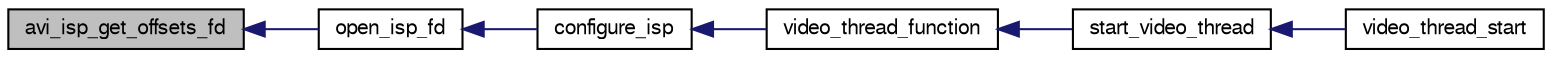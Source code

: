 digraph "avi_isp_get_offsets_fd"
{
  edge [fontname="FreeSans",fontsize="10",labelfontname="FreeSans",labelfontsize="10"];
  node [fontname="FreeSans",fontsize="10",shape=record];
  rankdir="LR";
  Node1 [label="avi_isp_get_offsets_fd",height=0.2,width=0.4,color="black", fillcolor="grey75", style="filled", fontcolor="black"];
  Node1 -> Node2 [dir="back",color="midnightblue",fontsize="10",style="solid",fontname="FreeSans"];
  Node2 [label="open_isp_fd",height=0.2,width=0.4,color="black", fillcolor="white", style="filled",URL="$libisp_8c.html#a18baccdcb0a85933c9d8aad524c46673",tooltip="This is taken from libisp. "];
  Node2 -> Node3 [dir="back",color="midnightblue",fontsize="10",style="solid",fontname="FreeSans"];
  Node3 [label="configure_isp",height=0.2,width=0.4,color="black", fillcolor="white", style="filled",URL="$libisp_8h.html#a1b23f6d5fe4f4e5c8e38944439156f19"];
  Node3 -> Node4 [dir="back",color="midnightblue",fontsize="10",style="solid",fontname="FreeSans"];
  Node4 [label="video_thread_function",height=0.2,width=0.4,color="black", fillcolor="white", style="filled",URL="$video__thread_8c.html#a99fd8c1413b858abf320b9adb453ed75",tooltip="Handles all the video streaming and saving of the image shots This is a separate thread, so it needs to be thread safe! "];
  Node4 -> Node5 [dir="back",color="midnightblue",fontsize="10",style="solid",fontname="FreeSans"];
  Node5 [label="start_video_thread",height=0.2,width=0.4,color="black", fillcolor="white", style="filled",URL="$video__thread_8c.html#ab813e16de6bb4fcba1ac803cd51e722d"];
  Node5 -> Node6 [dir="back",color="midnightblue",fontsize="10",style="solid",fontname="FreeSans"];
  Node6 [label="video_thread_start",height=0.2,width=0.4,color="black", fillcolor="white", style="filled",URL="$video__thread_8h.html#ae99893bfbc5f28c15432c06aee1e736f",tooltip="Starts the streaming of a all cameras. "];
}
